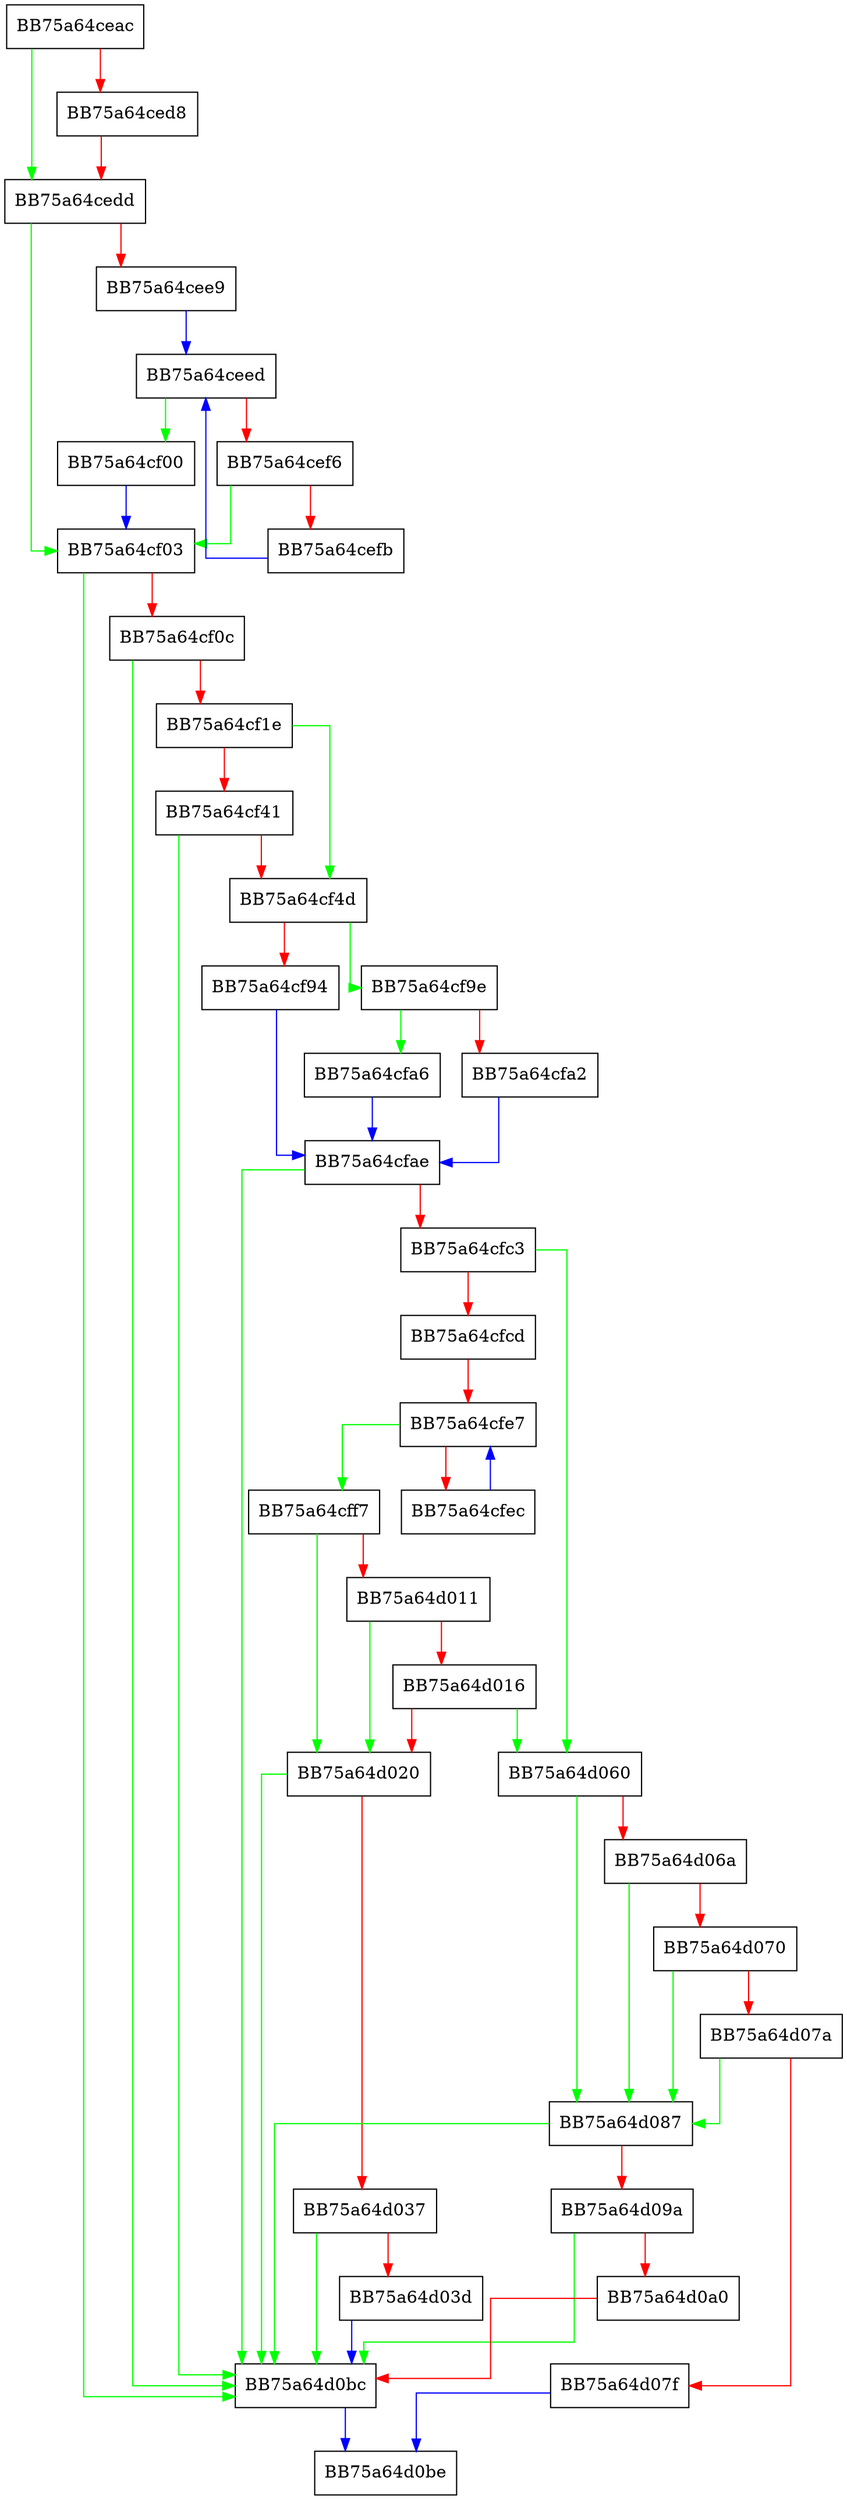 digraph FillPackHeader {
  node [shape="box"];
  graph [splines=ortho];
  BB75a64ceac -> BB75a64cedd [color="green"];
  BB75a64ceac -> BB75a64ced8 [color="red"];
  BB75a64ced8 -> BB75a64cedd [color="red"];
  BB75a64cedd -> BB75a64cf03 [color="green"];
  BB75a64cedd -> BB75a64cee9 [color="red"];
  BB75a64cee9 -> BB75a64ceed [color="blue"];
  BB75a64ceed -> BB75a64cf00 [color="green"];
  BB75a64ceed -> BB75a64cef6 [color="red"];
  BB75a64cef6 -> BB75a64cf03 [color="green"];
  BB75a64cef6 -> BB75a64cefb [color="red"];
  BB75a64cefb -> BB75a64ceed [color="blue"];
  BB75a64cf00 -> BB75a64cf03 [color="blue"];
  BB75a64cf03 -> BB75a64d0bc [color="green"];
  BB75a64cf03 -> BB75a64cf0c [color="red"];
  BB75a64cf0c -> BB75a64d0bc [color="green"];
  BB75a64cf0c -> BB75a64cf1e [color="red"];
  BB75a64cf1e -> BB75a64cf4d [color="green"];
  BB75a64cf1e -> BB75a64cf41 [color="red"];
  BB75a64cf41 -> BB75a64d0bc [color="green"];
  BB75a64cf41 -> BB75a64cf4d [color="red"];
  BB75a64cf4d -> BB75a64cf9e [color="green"];
  BB75a64cf4d -> BB75a64cf94 [color="red"];
  BB75a64cf94 -> BB75a64cfae [color="blue"];
  BB75a64cf9e -> BB75a64cfa6 [color="green"];
  BB75a64cf9e -> BB75a64cfa2 [color="red"];
  BB75a64cfa2 -> BB75a64cfae [color="blue"];
  BB75a64cfa6 -> BB75a64cfae [color="blue"];
  BB75a64cfae -> BB75a64d0bc [color="green"];
  BB75a64cfae -> BB75a64cfc3 [color="red"];
  BB75a64cfc3 -> BB75a64d060 [color="green"];
  BB75a64cfc3 -> BB75a64cfcd [color="red"];
  BB75a64cfcd -> BB75a64cfe7 [color="red"];
  BB75a64cfe7 -> BB75a64cff7 [color="green"];
  BB75a64cfe7 -> BB75a64cfec [color="red"];
  BB75a64cfec -> BB75a64cfe7 [color="blue"];
  BB75a64cff7 -> BB75a64d020 [color="green"];
  BB75a64cff7 -> BB75a64d011 [color="red"];
  BB75a64d011 -> BB75a64d020 [color="green"];
  BB75a64d011 -> BB75a64d016 [color="red"];
  BB75a64d016 -> BB75a64d060 [color="green"];
  BB75a64d016 -> BB75a64d020 [color="red"];
  BB75a64d020 -> BB75a64d0bc [color="green"];
  BB75a64d020 -> BB75a64d037 [color="red"];
  BB75a64d037 -> BB75a64d0bc [color="green"];
  BB75a64d037 -> BB75a64d03d [color="red"];
  BB75a64d03d -> BB75a64d0bc [color="blue"];
  BB75a64d060 -> BB75a64d087 [color="green"];
  BB75a64d060 -> BB75a64d06a [color="red"];
  BB75a64d06a -> BB75a64d087 [color="green"];
  BB75a64d06a -> BB75a64d070 [color="red"];
  BB75a64d070 -> BB75a64d087 [color="green"];
  BB75a64d070 -> BB75a64d07a [color="red"];
  BB75a64d07a -> BB75a64d087 [color="green"];
  BB75a64d07a -> BB75a64d07f [color="red"];
  BB75a64d07f -> BB75a64d0be [color="blue"];
  BB75a64d087 -> BB75a64d0bc [color="green"];
  BB75a64d087 -> BB75a64d09a [color="red"];
  BB75a64d09a -> BB75a64d0bc [color="green"];
  BB75a64d09a -> BB75a64d0a0 [color="red"];
  BB75a64d0a0 -> BB75a64d0bc [color="red"];
  BB75a64d0bc -> BB75a64d0be [color="blue"];
}